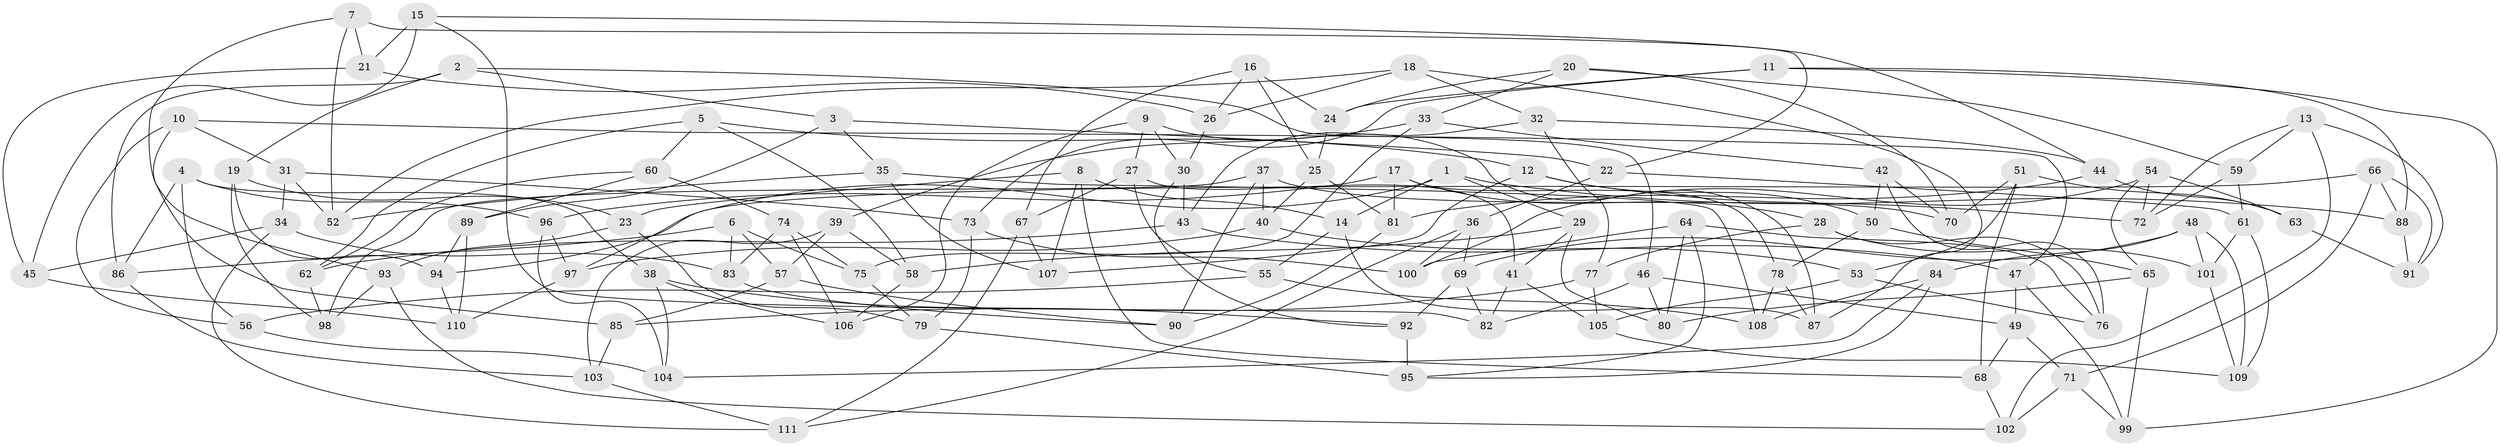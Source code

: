 // coarse degree distribution, {4: 0.044444444444444446, 5: 0.26666666666666666, 6: 0.4222222222222222, 7: 0.1111111111111111, 3: 0.06666666666666667, 8: 0.044444444444444446, 9: 0.044444444444444446}
// Generated by graph-tools (version 1.1) at 2025/38/03/04/25 23:38:06]
// undirected, 111 vertices, 222 edges
graph export_dot {
  node [color=gray90,style=filled];
  1;
  2;
  3;
  4;
  5;
  6;
  7;
  8;
  9;
  10;
  11;
  12;
  13;
  14;
  15;
  16;
  17;
  18;
  19;
  20;
  21;
  22;
  23;
  24;
  25;
  26;
  27;
  28;
  29;
  30;
  31;
  32;
  33;
  34;
  35;
  36;
  37;
  38;
  39;
  40;
  41;
  42;
  43;
  44;
  45;
  46;
  47;
  48;
  49;
  50;
  51;
  52;
  53;
  54;
  55;
  56;
  57;
  58;
  59;
  60;
  61;
  62;
  63;
  64;
  65;
  66;
  67;
  68;
  69;
  70;
  71;
  72;
  73;
  74;
  75;
  76;
  77;
  78;
  79;
  80;
  81;
  82;
  83;
  84;
  85;
  86;
  87;
  88;
  89;
  90;
  91;
  92;
  93;
  94;
  95;
  96;
  97;
  98;
  99;
  100;
  101;
  102;
  103;
  104;
  105;
  106;
  107;
  108;
  109;
  110;
  111;
  1 -- 97;
  1 -- 14;
  1 -- 88;
  1 -- 29;
  2 -- 3;
  2 -- 19;
  2 -- 86;
  2 -- 46;
  3 -- 22;
  3 -- 35;
  3 -- 89;
  4 -- 86;
  4 -- 38;
  4 -- 96;
  4 -- 56;
  5 -- 60;
  5 -- 12;
  5 -- 62;
  5 -- 58;
  6 -- 83;
  6 -- 86;
  6 -- 57;
  6 -- 75;
  7 -- 22;
  7 -- 93;
  7 -- 52;
  7 -- 21;
  8 -- 14;
  8 -- 107;
  8 -- 68;
  8 -- 23;
  9 -- 30;
  9 -- 106;
  9 -- 27;
  9 -- 87;
  10 -- 31;
  10 -- 47;
  10 -- 85;
  10 -- 56;
  11 -- 24;
  11 -- 73;
  11 -- 88;
  11 -- 99;
  12 -- 107;
  12 -- 50;
  12 -- 72;
  13 -- 72;
  13 -- 91;
  13 -- 102;
  13 -- 59;
  14 -- 55;
  14 -- 87;
  15 -- 44;
  15 -- 21;
  15 -- 82;
  15 -- 45;
  16 -- 24;
  16 -- 25;
  16 -- 26;
  16 -- 67;
  17 -- 81;
  17 -- 28;
  17 -- 78;
  17 -- 96;
  18 -- 87;
  18 -- 26;
  18 -- 52;
  18 -- 32;
  19 -- 94;
  19 -- 98;
  19 -- 23;
  20 -- 24;
  20 -- 59;
  20 -- 33;
  20 -- 70;
  21 -- 26;
  21 -- 45;
  22 -- 61;
  22 -- 36;
  23 -- 93;
  23 -- 79;
  24 -- 25;
  25 -- 40;
  25 -- 81;
  26 -- 30;
  27 -- 55;
  27 -- 41;
  27 -- 67;
  28 -- 101;
  28 -- 76;
  28 -- 77;
  29 -- 80;
  29 -- 58;
  29 -- 41;
  30 -- 92;
  30 -- 43;
  31 -- 52;
  31 -- 73;
  31 -- 34;
  32 -- 77;
  32 -- 43;
  32 -- 44;
  33 -- 75;
  33 -- 42;
  33 -- 39;
  34 -- 111;
  34 -- 83;
  34 -- 45;
  35 -- 52;
  35 -- 107;
  35 -- 108;
  36 -- 100;
  36 -- 69;
  36 -- 111;
  37 -- 70;
  37 -- 40;
  37 -- 90;
  37 -- 98;
  38 -- 92;
  38 -- 106;
  38 -- 104;
  39 -- 103;
  39 -- 57;
  39 -- 58;
  40 -- 97;
  40 -- 53;
  41 -- 82;
  41 -- 105;
  42 -- 50;
  42 -- 70;
  42 -- 76;
  43 -- 47;
  43 -- 62;
  44 -- 63;
  44 -- 81;
  45 -- 110;
  46 -- 80;
  46 -- 49;
  46 -- 82;
  47 -- 99;
  47 -- 49;
  48 -- 109;
  48 -- 101;
  48 -- 84;
  48 -- 69;
  49 -- 68;
  49 -- 71;
  50 -- 65;
  50 -- 78;
  51 -- 68;
  51 -- 70;
  51 -- 63;
  51 -- 53;
  53 -- 105;
  53 -- 76;
  54 -- 72;
  54 -- 100;
  54 -- 65;
  54 -- 63;
  55 -- 108;
  55 -- 56;
  56 -- 104;
  57 -- 85;
  57 -- 90;
  58 -- 106;
  59 -- 61;
  59 -- 72;
  60 -- 89;
  60 -- 74;
  60 -- 62;
  61 -- 109;
  61 -- 101;
  62 -- 98;
  63 -- 91;
  64 -- 95;
  64 -- 76;
  64 -- 80;
  64 -- 100;
  65 -- 99;
  65 -- 80;
  66 -- 88;
  66 -- 94;
  66 -- 71;
  66 -- 91;
  67 -- 111;
  67 -- 107;
  68 -- 102;
  69 -- 92;
  69 -- 82;
  71 -- 99;
  71 -- 102;
  73 -- 100;
  73 -- 79;
  74 -- 75;
  74 -- 83;
  74 -- 106;
  75 -- 79;
  77 -- 85;
  77 -- 105;
  78 -- 108;
  78 -- 87;
  79 -- 95;
  81 -- 90;
  83 -- 90;
  84 -- 95;
  84 -- 104;
  84 -- 108;
  85 -- 103;
  86 -- 103;
  88 -- 91;
  89 -- 94;
  89 -- 110;
  92 -- 95;
  93 -- 98;
  93 -- 102;
  94 -- 110;
  96 -- 97;
  96 -- 104;
  97 -- 110;
  101 -- 109;
  103 -- 111;
  105 -- 109;
}
